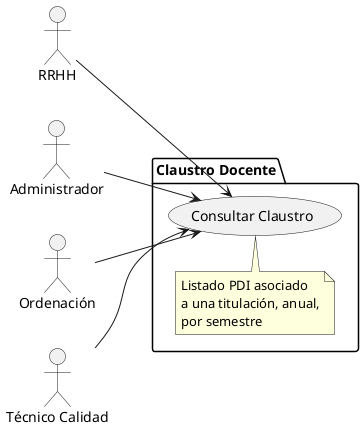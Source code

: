 @startuml
left to right direction

actor "RRHH" as rrhh
actor "Administrador" as admin
actor "Ordenación" as ord
actor "Técnico Calidad" as tec

package "Claustro Docente" as claustroPackage {
    usecase "Consultar Claustro" as consClaustro
    note top of consClaustro
        Listado PDI asociado
        a una titulación, anual,
        por semestre
    end note
}

rrhh --> consClaustro
admin --> consClaustro
ord --> consClaustro
tec --> consClaustro
@enduml
